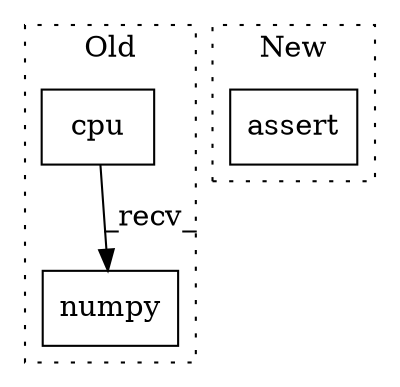 digraph G {
subgraph cluster0 {
1 [label="numpy" a="32" s="643" l="7" shape="box"];
3 [label="cpu" a="32" s="628" l="5" shape="box"];
label = "Old";
style="dotted";
}
subgraph cluster1 {
2 [label="assert" a="32" s="761,793" l="16,1" shape="box"];
label = "New";
style="dotted";
}
3 -> 1 [label="_recv_"];
}